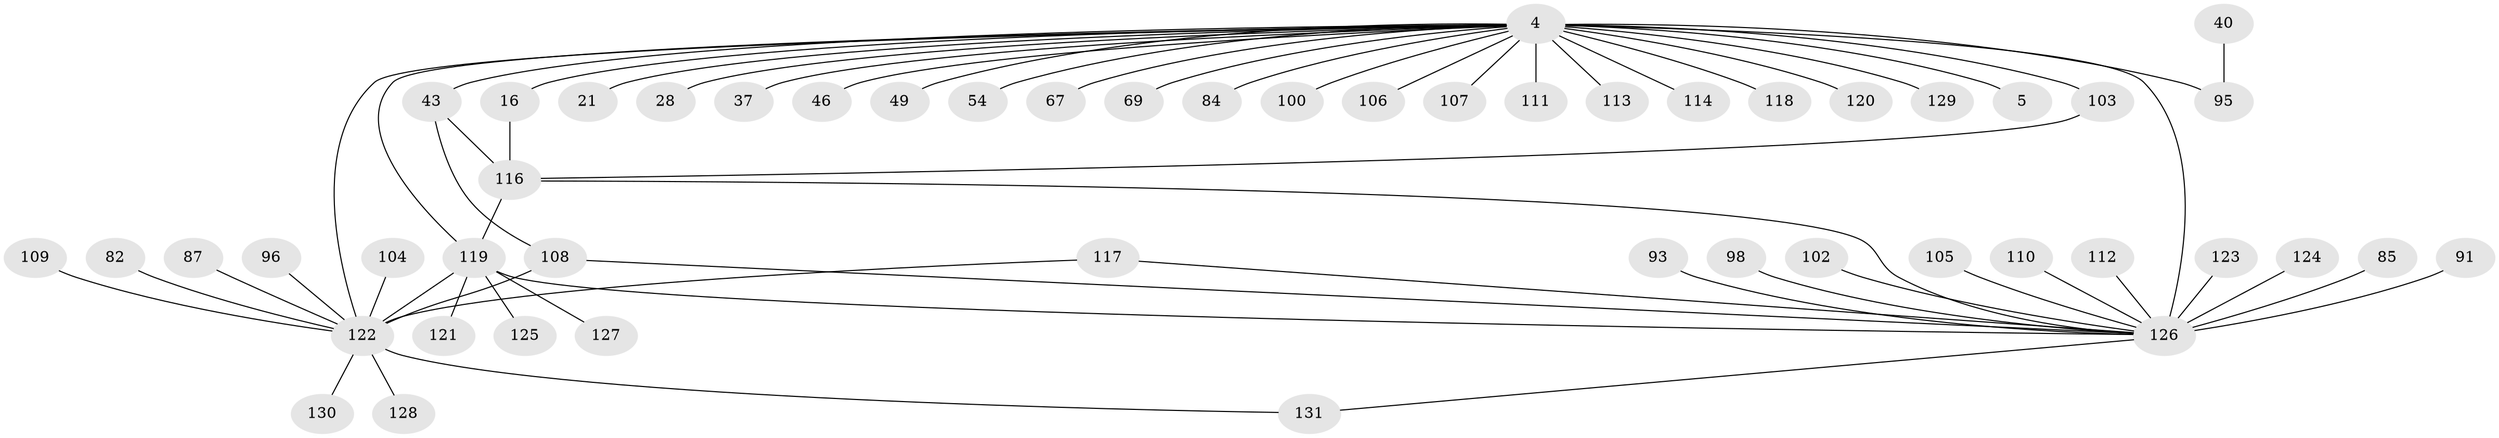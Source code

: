 // original degree distribution, {12: 0.007633587786259542, 17: 0.007633587786259542, 16: 0.022900763358778626, 1: 0.5343511450381679, 14: 0.007633587786259542, 7: 0.007633587786259542, 8: 0.007633587786259542, 2: 0.21374045801526717, 9: 0.007633587786259542, 3: 0.07633587786259542, 5: 0.03816793893129771, 4: 0.05343511450381679, 10: 0.007633587786259542, 6: 0.007633587786259542}
// Generated by graph-tools (version 1.1) at 2025/50/03/04/25 21:50:38]
// undirected, 52 vertices, 61 edges
graph export_dot {
graph [start="1"]
  node [color=gray90,style=filled];
  4 [super="+3"];
  5;
  16;
  21;
  28;
  37;
  40;
  43 [super="+17"];
  46;
  49;
  54;
  67 [super="+59"];
  69;
  82;
  84;
  85 [super="+48"];
  87;
  91;
  93 [super="+65"];
  95 [super="+36"];
  96;
  98;
  100;
  102 [super="+70"];
  103 [super="+86"];
  104;
  105;
  106;
  107;
  108 [super="+94"];
  109;
  110;
  111 [super="+63"];
  112;
  113;
  114;
  116 [super="+27+99+79"];
  117;
  118;
  119 [super="+68+101"];
  120 [super="+41"];
  121;
  122 [super="+38+58+71+26+31+47+64+72+74+81"];
  123;
  124;
  125;
  126 [super="+97+92+18+25+33+34+39+44+60+115"];
  127;
  128;
  129;
  130 [super="+19"];
  131;
  4 -- 28 [weight=2];
  4 -- 54;
  4 -- 84;
  4 -- 100;
  4 -- 107;
  4 -- 118;
  4 -- 95 [weight=3];
  4 -- 129;
  4 -- 5;
  4 -- 69;
  4 -- 16 [weight=2];
  4 -- 21;
  4 -- 37;
  4 -- 106;
  4 -- 46;
  4 -- 49;
  4 -- 113;
  4 -- 114;
  4 -- 126 [weight=10];
  4 -- 120;
  4 -- 67;
  4 -- 122 [weight=4];
  4 -- 43 [weight=2];
  4 -- 103 [weight=2];
  4 -- 111 [weight=2];
  4 -- 119;
  16 -- 116;
  40 -- 95;
  43 -- 108;
  43 -- 116;
  82 -- 122;
  85 -- 126;
  87 -- 122;
  91 -- 126;
  93 -- 126;
  96 -- 122;
  98 -- 126;
  102 -- 126;
  103 -- 116;
  104 -- 122;
  105 -- 126;
  108 -- 122 [weight=2];
  108 -- 126;
  109 -- 122;
  110 -- 126;
  112 -- 126;
  116 -- 126 [weight=2];
  116 -- 119 [weight=2];
  117 -- 126;
  117 -- 122;
  119 -- 121;
  119 -- 122 [weight=4];
  119 -- 125;
  119 -- 126;
  119 -- 127;
  122 -- 128;
  122 -- 130;
  122 -- 131;
  123 -- 126;
  124 -- 126 [weight=2];
  126 -- 131;
}
